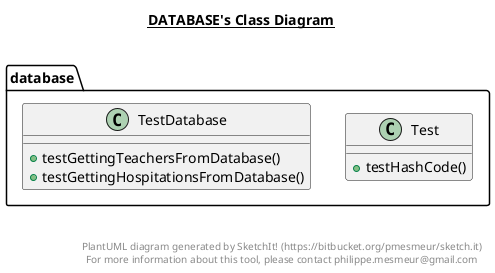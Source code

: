 @startuml

title __DATABASE's Class Diagram__\n

  package database {
    class Test {
        + testHashCode()
    }
  }
  

  package database {
    class TestDatabase {
        + testGettingTeachersFromDatabase()
        + testGettingHospitationsFromDatabase()
    }
  }
  



right footer


PlantUML diagram generated by SketchIt! (https://bitbucket.org/pmesmeur/sketch.it)
For more information about this tool, please contact philippe.mesmeur@gmail.com
endfooter

@enduml
